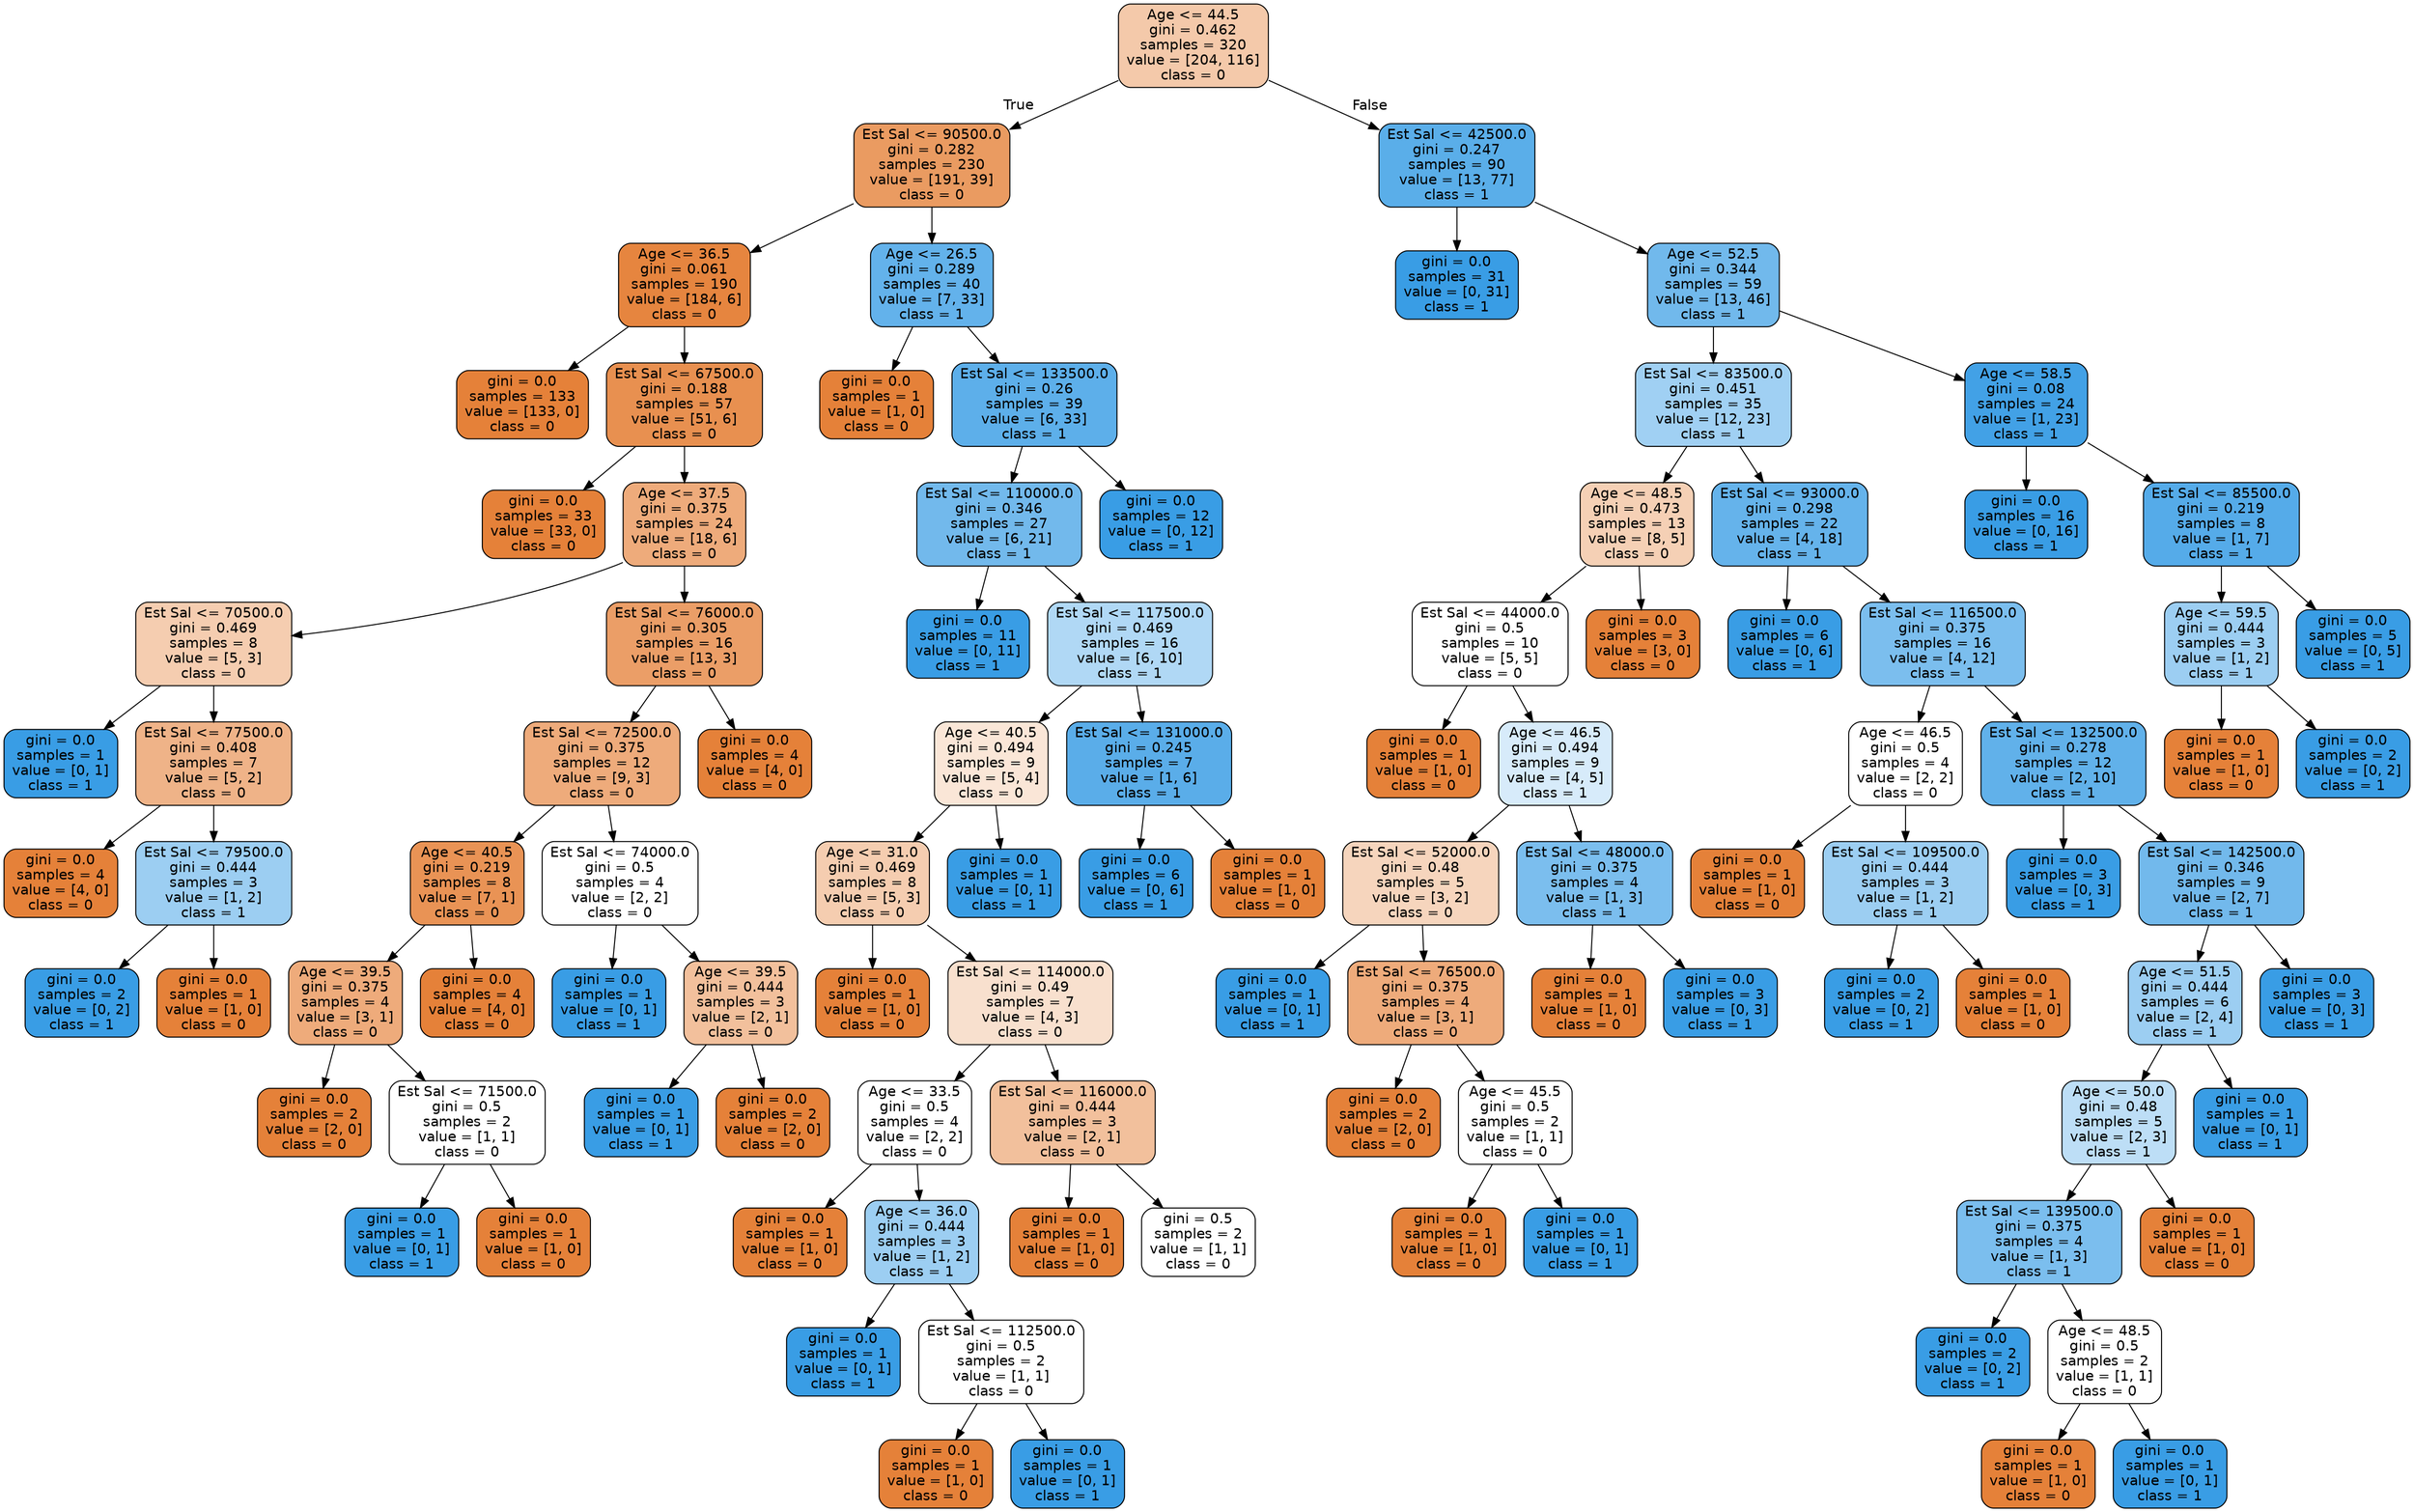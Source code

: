 digraph Tree {
node [shape=box, style="filled, rounded", color="black", fontname="helvetica"] ;
edge [fontname="helvetica"] ;
0 [label="Age <= 44.5\ngini = 0.462\nsamples = 320\nvalue = [204, 116]\nclass = 0", fillcolor="#f4c9aa"] ;
1 [label="Est Sal <= 90500.0\ngini = 0.282\nsamples = 230\nvalue = [191, 39]\nclass = 0", fillcolor="#ea9b61"] ;
0 -> 1 [labeldistance=2.5, labelangle=45, headlabel="True"] ;
2 [label="Age <= 36.5\ngini = 0.061\nsamples = 190\nvalue = [184, 6]\nclass = 0", fillcolor="#e6853f"] ;
1 -> 2 ;
3 [label="gini = 0.0\nsamples = 133\nvalue = [133, 0]\nclass = 0", fillcolor="#e58139"] ;
2 -> 3 ;
4 [label="Est Sal <= 67500.0\ngini = 0.188\nsamples = 57\nvalue = [51, 6]\nclass = 0", fillcolor="#e89050"] ;
2 -> 4 ;
5 [label="gini = 0.0\nsamples = 33\nvalue = [33, 0]\nclass = 0", fillcolor="#e58139"] ;
4 -> 5 ;
6 [label="Age <= 37.5\ngini = 0.375\nsamples = 24\nvalue = [18, 6]\nclass = 0", fillcolor="#eeab7b"] ;
4 -> 6 ;
7 [label="Est Sal <= 70500.0\ngini = 0.469\nsamples = 8\nvalue = [5, 3]\nclass = 0", fillcolor="#f5cdb0"] ;
6 -> 7 ;
8 [label="gini = 0.0\nsamples = 1\nvalue = [0, 1]\nclass = 1", fillcolor="#399de5"] ;
7 -> 8 ;
9 [label="Est Sal <= 77500.0\ngini = 0.408\nsamples = 7\nvalue = [5, 2]\nclass = 0", fillcolor="#efb388"] ;
7 -> 9 ;
10 [label="gini = 0.0\nsamples = 4\nvalue = [4, 0]\nclass = 0", fillcolor="#e58139"] ;
9 -> 10 ;
11 [label="Est Sal <= 79500.0\ngini = 0.444\nsamples = 3\nvalue = [1, 2]\nclass = 1", fillcolor="#9ccef2"] ;
9 -> 11 ;
12 [label="gini = 0.0\nsamples = 2\nvalue = [0, 2]\nclass = 1", fillcolor="#399de5"] ;
11 -> 12 ;
13 [label="gini = 0.0\nsamples = 1\nvalue = [1, 0]\nclass = 0", fillcolor="#e58139"] ;
11 -> 13 ;
14 [label="Est Sal <= 76000.0\ngini = 0.305\nsamples = 16\nvalue = [13, 3]\nclass = 0", fillcolor="#eb9e67"] ;
6 -> 14 ;
15 [label="Est Sal <= 72500.0\ngini = 0.375\nsamples = 12\nvalue = [9, 3]\nclass = 0", fillcolor="#eeab7b"] ;
14 -> 15 ;
16 [label="Age <= 40.5\ngini = 0.219\nsamples = 8\nvalue = [7, 1]\nclass = 0", fillcolor="#e99355"] ;
15 -> 16 ;
17 [label="Age <= 39.5\ngini = 0.375\nsamples = 4\nvalue = [3, 1]\nclass = 0", fillcolor="#eeab7b"] ;
16 -> 17 ;
18 [label="gini = 0.0\nsamples = 2\nvalue = [2, 0]\nclass = 0", fillcolor="#e58139"] ;
17 -> 18 ;
19 [label="Est Sal <= 71500.0\ngini = 0.5\nsamples = 2\nvalue = [1, 1]\nclass = 0", fillcolor="#ffffff"] ;
17 -> 19 ;
20 [label="gini = 0.0\nsamples = 1\nvalue = [0, 1]\nclass = 1", fillcolor="#399de5"] ;
19 -> 20 ;
21 [label="gini = 0.0\nsamples = 1\nvalue = [1, 0]\nclass = 0", fillcolor="#e58139"] ;
19 -> 21 ;
22 [label="gini = 0.0\nsamples = 4\nvalue = [4, 0]\nclass = 0", fillcolor="#e58139"] ;
16 -> 22 ;
23 [label="Est Sal <= 74000.0\ngini = 0.5\nsamples = 4\nvalue = [2, 2]\nclass = 0", fillcolor="#ffffff"] ;
15 -> 23 ;
24 [label="gini = 0.0\nsamples = 1\nvalue = [0, 1]\nclass = 1", fillcolor="#399de5"] ;
23 -> 24 ;
25 [label="Age <= 39.5\ngini = 0.444\nsamples = 3\nvalue = [2, 1]\nclass = 0", fillcolor="#f2c09c"] ;
23 -> 25 ;
26 [label="gini = 0.0\nsamples = 1\nvalue = [0, 1]\nclass = 1", fillcolor="#399de5"] ;
25 -> 26 ;
27 [label="gini = 0.0\nsamples = 2\nvalue = [2, 0]\nclass = 0", fillcolor="#e58139"] ;
25 -> 27 ;
28 [label="gini = 0.0\nsamples = 4\nvalue = [4, 0]\nclass = 0", fillcolor="#e58139"] ;
14 -> 28 ;
29 [label="Age <= 26.5\ngini = 0.289\nsamples = 40\nvalue = [7, 33]\nclass = 1", fillcolor="#63b2eb"] ;
1 -> 29 ;
30 [label="gini = 0.0\nsamples = 1\nvalue = [1, 0]\nclass = 0", fillcolor="#e58139"] ;
29 -> 30 ;
31 [label="Est Sal <= 133500.0\ngini = 0.26\nsamples = 39\nvalue = [6, 33]\nclass = 1", fillcolor="#5dafea"] ;
29 -> 31 ;
32 [label="Est Sal <= 110000.0\ngini = 0.346\nsamples = 27\nvalue = [6, 21]\nclass = 1", fillcolor="#72b9ec"] ;
31 -> 32 ;
33 [label="gini = 0.0\nsamples = 11\nvalue = [0, 11]\nclass = 1", fillcolor="#399de5"] ;
32 -> 33 ;
34 [label="Est Sal <= 117500.0\ngini = 0.469\nsamples = 16\nvalue = [6, 10]\nclass = 1", fillcolor="#b0d8f5"] ;
32 -> 34 ;
35 [label="Age <= 40.5\ngini = 0.494\nsamples = 9\nvalue = [5, 4]\nclass = 0", fillcolor="#fae6d7"] ;
34 -> 35 ;
36 [label="Age <= 31.0\ngini = 0.469\nsamples = 8\nvalue = [5, 3]\nclass = 0", fillcolor="#f5cdb0"] ;
35 -> 36 ;
37 [label="gini = 0.0\nsamples = 1\nvalue = [1, 0]\nclass = 0", fillcolor="#e58139"] ;
36 -> 37 ;
38 [label="Est Sal <= 114000.0\ngini = 0.49\nsamples = 7\nvalue = [4, 3]\nclass = 0", fillcolor="#f8e0ce"] ;
36 -> 38 ;
39 [label="Age <= 33.5\ngini = 0.5\nsamples = 4\nvalue = [2, 2]\nclass = 0", fillcolor="#ffffff"] ;
38 -> 39 ;
40 [label="gini = 0.0\nsamples = 1\nvalue = [1, 0]\nclass = 0", fillcolor="#e58139"] ;
39 -> 40 ;
41 [label="Age <= 36.0\ngini = 0.444\nsamples = 3\nvalue = [1, 2]\nclass = 1", fillcolor="#9ccef2"] ;
39 -> 41 ;
42 [label="gini = 0.0\nsamples = 1\nvalue = [0, 1]\nclass = 1", fillcolor="#399de5"] ;
41 -> 42 ;
43 [label="Est Sal <= 112500.0\ngini = 0.5\nsamples = 2\nvalue = [1, 1]\nclass = 0", fillcolor="#ffffff"] ;
41 -> 43 ;
44 [label="gini = 0.0\nsamples = 1\nvalue = [1, 0]\nclass = 0", fillcolor="#e58139"] ;
43 -> 44 ;
45 [label="gini = 0.0\nsamples = 1\nvalue = [0, 1]\nclass = 1", fillcolor="#399de5"] ;
43 -> 45 ;
46 [label="Est Sal <= 116000.0\ngini = 0.444\nsamples = 3\nvalue = [2, 1]\nclass = 0", fillcolor="#f2c09c"] ;
38 -> 46 ;
47 [label="gini = 0.0\nsamples = 1\nvalue = [1, 0]\nclass = 0", fillcolor="#e58139"] ;
46 -> 47 ;
48 [label="gini = 0.5\nsamples = 2\nvalue = [1, 1]\nclass = 0", fillcolor="#ffffff"] ;
46 -> 48 ;
49 [label="gini = 0.0\nsamples = 1\nvalue = [0, 1]\nclass = 1", fillcolor="#399de5"] ;
35 -> 49 ;
50 [label="Est Sal <= 131000.0\ngini = 0.245\nsamples = 7\nvalue = [1, 6]\nclass = 1", fillcolor="#5aade9"] ;
34 -> 50 ;
51 [label="gini = 0.0\nsamples = 6\nvalue = [0, 6]\nclass = 1", fillcolor="#399de5"] ;
50 -> 51 ;
52 [label="gini = 0.0\nsamples = 1\nvalue = [1, 0]\nclass = 0", fillcolor="#e58139"] ;
50 -> 52 ;
53 [label="gini = 0.0\nsamples = 12\nvalue = [0, 12]\nclass = 1", fillcolor="#399de5"] ;
31 -> 53 ;
54 [label="Est Sal <= 42500.0\ngini = 0.247\nsamples = 90\nvalue = [13, 77]\nclass = 1", fillcolor="#5aaee9"] ;
0 -> 54 [labeldistance=2.5, labelangle=-45, headlabel="False"] ;
55 [label="gini = 0.0\nsamples = 31\nvalue = [0, 31]\nclass = 1", fillcolor="#399de5"] ;
54 -> 55 ;
56 [label="Age <= 52.5\ngini = 0.344\nsamples = 59\nvalue = [13, 46]\nclass = 1", fillcolor="#71b9ec"] ;
54 -> 56 ;
57 [label="Est Sal <= 83500.0\ngini = 0.451\nsamples = 35\nvalue = [12, 23]\nclass = 1", fillcolor="#a0d0f3"] ;
56 -> 57 ;
58 [label="Age <= 48.5\ngini = 0.473\nsamples = 13\nvalue = [8, 5]\nclass = 0", fillcolor="#f5d0b5"] ;
57 -> 58 ;
59 [label="Est Sal <= 44000.0\ngini = 0.5\nsamples = 10\nvalue = [5, 5]\nclass = 0", fillcolor="#ffffff"] ;
58 -> 59 ;
60 [label="gini = 0.0\nsamples = 1\nvalue = [1, 0]\nclass = 0", fillcolor="#e58139"] ;
59 -> 60 ;
61 [label="Age <= 46.5\ngini = 0.494\nsamples = 9\nvalue = [4, 5]\nclass = 1", fillcolor="#d7ebfa"] ;
59 -> 61 ;
62 [label="Est Sal <= 52000.0\ngini = 0.48\nsamples = 5\nvalue = [3, 2]\nclass = 0", fillcolor="#f6d5bd"] ;
61 -> 62 ;
63 [label="gini = 0.0\nsamples = 1\nvalue = [0, 1]\nclass = 1", fillcolor="#399de5"] ;
62 -> 63 ;
64 [label="Est Sal <= 76500.0\ngini = 0.375\nsamples = 4\nvalue = [3, 1]\nclass = 0", fillcolor="#eeab7b"] ;
62 -> 64 ;
65 [label="gini = 0.0\nsamples = 2\nvalue = [2, 0]\nclass = 0", fillcolor="#e58139"] ;
64 -> 65 ;
66 [label="Age <= 45.5\ngini = 0.5\nsamples = 2\nvalue = [1, 1]\nclass = 0", fillcolor="#ffffff"] ;
64 -> 66 ;
67 [label="gini = 0.0\nsamples = 1\nvalue = [1, 0]\nclass = 0", fillcolor="#e58139"] ;
66 -> 67 ;
68 [label="gini = 0.0\nsamples = 1\nvalue = [0, 1]\nclass = 1", fillcolor="#399de5"] ;
66 -> 68 ;
69 [label="Est Sal <= 48000.0\ngini = 0.375\nsamples = 4\nvalue = [1, 3]\nclass = 1", fillcolor="#7bbeee"] ;
61 -> 69 ;
70 [label="gini = 0.0\nsamples = 1\nvalue = [1, 0]\nclass = 0", fillcolor="#e58139"] ;
69 -> 70 ;
71 [label="gini = 0.0\nsamples = 3\nvalue = [0, 3]\nclass = 1", fillcolor="#399de5"] ;
69 -> 71 ;
72 [label="gini = 0.0\nsamples = 3\nvalue = [3, 0]\nclass = 0", fillcolor="#e58139"] ;
58 -> 72 ;
73 [label="Est Sal <= 93000.0\ngini = 0.298\nsamples = 22\nvalue = [4, 18]\nclass = 1", fillcolor="#65b3eb"] ;
57 -> 73 ;
74 [label="gini = 0.0\nsamples = 6\nvalue = [0, 6]\nclass = 1", fillcolor="#399de5"] ;
73 -> 74 ;
75 [label="Est Sal <= 116500.0\ngini = 0.375\nsamples = 16\nvalue = [4, 12]\nclass = 1", fillcolor="#7bbeee"] ;
73 -> 75 ;
76 [label="Age <= 46.5\ngini = 0.5\nsamples = 4\nvalue = [2, 2]\nclass = 0", fillcolor="#ffffff"] ;
75 -> 76 ;
77 [label="gini = 0.0\nsamples = 1\nvalue = [1, 0]\nclass = 0", fillcolor="#e58139"] ;
76 -> 77 ;
78 [label="Est Sal <= 109500.0\ngini = 0.444\nsamples = 3\nvalue = [1, 2]\nclass = 1", fillcolor="#9ccef2"] ;
76 -> 78 ;
79 [label="gini = 0.0\nsamples = 2\nvalue = [0, 2]\nclass = 1", fillcolor="#399de5"] ;
78 -> 79 ;
80 [label="gini = 0.0\nsamples = 1\nvalue = [1, 0]\nclass = 0", fillcolor="#e58139"] ;
78 -> 80 ;
81 [label="Est Sal <= 132500.0\ngini = 0.278\nsamples = 12\nvalue = [2, 10]\nclass = 1", fillcolor="#61b1ea"] ;
75 -> 81 ;
82 [label="gini = 0.0\nsamples = 3\nvalue = [0, 3]\nclass = 1", fillcolor="#399de5"] ;
81 -> 82 ;
83 [label="Est Sal <= 142500.0\ngini = 0.346\nsamples = 9\nvalue = [2, 7]\nclass = 1", fillcolor="#72b9ec"] ;
81 -> 83 ;
84 [label="Age <= 51.5\ngini = 0.444\nsamples = 6\nvalue = [2, 4]\nclass = 1", fillcolor="#9ccef2"] ;
83 -> 84 ;
85 [label="Age <= 50.0\ngini = 0.48\nsamples = 5\nvalue = [2, 3]\nclass = 1", fillcolor="#bddef6"] ;
84 -> 85 ;
86 [label="Est Sal <= 139500.0\ngini = 0.375\nsamples = 4\nvalue = [1, 3]\nclass = 1", fillcolor="#7bbeee"] ;
85 -> 86 ;
87 [label="gini = 0.0\nsamples = 2\nvalue = [0, 2]\nclass = 1", fillcolor="#399de5"] ;
86 -> 87 ;
88 [label="Age <= 48.5\ngini = 0.5\nsamples = 2\nvalue = [1, 1]\nclass = 0", fillcolor="#ffffff"] ;
86 -> 88 ;
89 [label="gini = 0.0\nsamples = 1\nvalue = [1, 0]\nclass = 0", fillcolor="#e58139"] ;
88 -> 89 ;
90 [label="gini = 0.0\nsamples = 1\nvalue = [0, 1]\nclass = 1", fillcolor="#399de5"] ;
88 -> 90 ;
91 [label="gini = 0.0\nsamples = 1\nvalue = [1, 0]\nclass = 0", fillcolor="#e58139"] ;
85 -> 91 ;
92 [label="gini = 0.0\nsamples = 1\nvalue = [0, 1]\nclass = 1", fillcolor="#399de5"] ;
84 -> 92 ;
93 [label="gini = 0.0\nsamples = 3\nvalue = [0, 3]\nclass = 1", fillcolor="#399de5"] ;
83 -> 93 ;
94 [label="Age <= 58.5\ngini = 0.08\nsamples = 24\nvalue = [1, 23]\nclass = 1", fillcolor="#42a1e6"] ;
56 -> 94 ;
95 [label="gini = 0.0\nsamples = 16\nvalue = [0, 16]\nclass = 1", fillcolor="#399de5"] ;
94 -> 95 ;
96 [label="Est Sal <= 85500.0\ngini = 0.219\nsamples = 8\nvalue = [1, 7]\nclass = 1", fillcolor="#55abe9"] ;
94 -> 96 ;
97 [label="Age <= 59.5\ngini = 0.444\nsamples = 3\nvalue = [1, 2]\nclass = 1", fillcolor="#9ccef2"] ;
96 -> 97 ;
98 [label="gini = 0.0\nsamples = 1\nvalue = [1, 0]\nclass = 0", fillcolor="#e58139"] ;
97 -> 98 ;
99 [label="gini = 0.0\nsamples = 2\nvalue = [0, 2]\nclass = 1", fillcolor="#399de5"] ;
97 -> 99 ;
100 [label="gini = 0.0\nsamples = 5\nvalue = [0, 5]\nclass = 1", fillcolor="#399de5"] ;
96 -> 100 ;
}